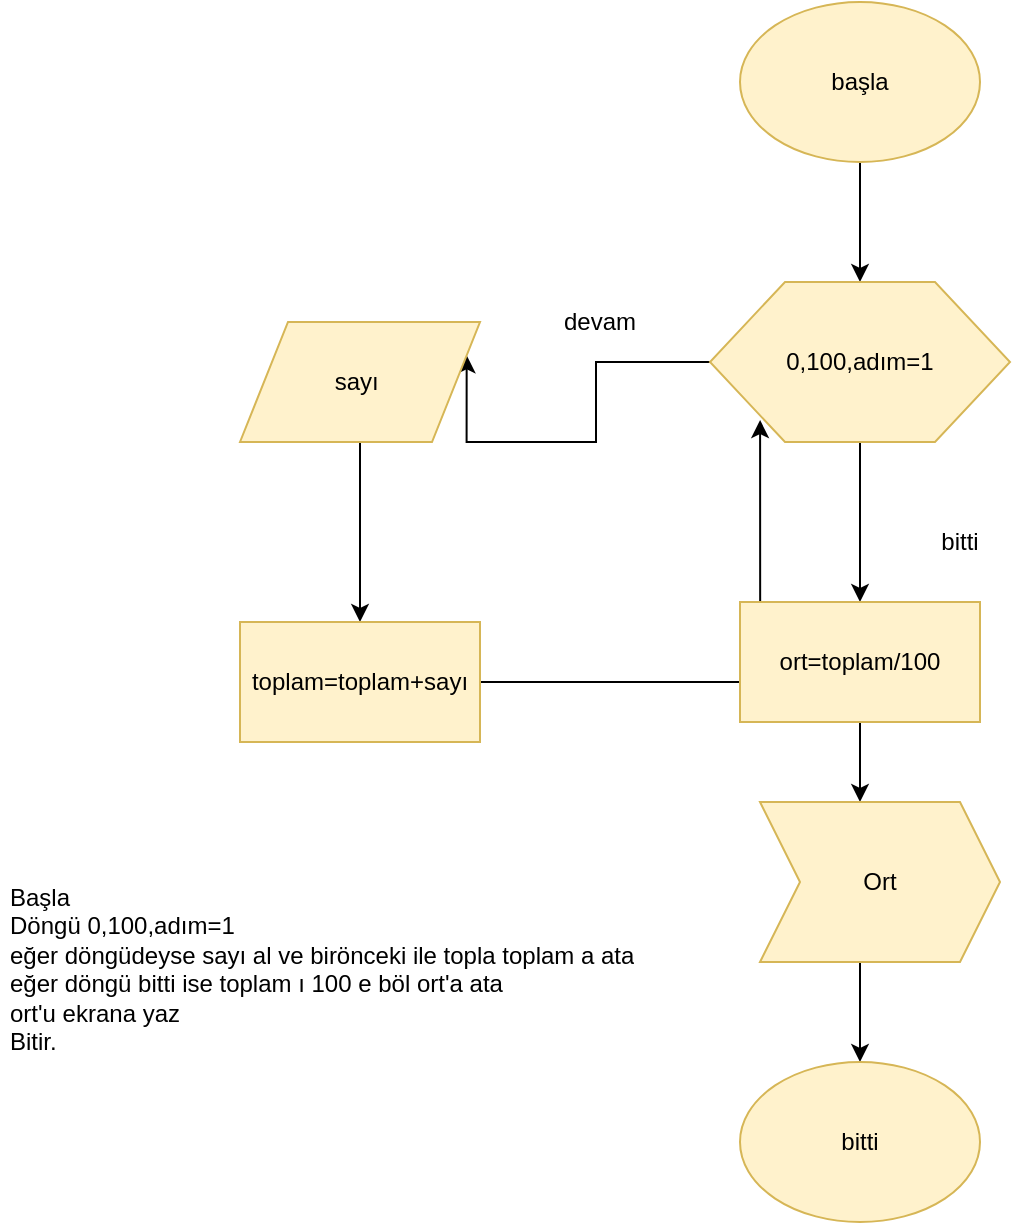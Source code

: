 <mxfile version="12.1.2" type="github" pages="1"><diagram id="Ka2ga6lnMJTDosb9xP_4" name="Page-1"><mxGraphModel dx="854" dy="436" grid="1" gridSize="10" guides="1" tooltips="1" connect="1" arrows="1" fold="1" page="1" pageScale="1" pageWidth="827" pageHeight="1169" math="0" shadow="0"><root><mxCell id="0"/><mxCell id="1" parent="0"/><mxCell id="Yf7EZ0w-4m1fQxnWluso-2" value="&lt;h1&gt;&lt;br&gt;&lt;/h1&gt;&lt;div&gt;Başla&lt;/div&gt;&lt;div&gt;Döngü 0,100,adım=1&lt;/div&gt;&lt;div&gt;eğer döngüdeyse sayı al ve birönceki ile topla toplam a ata&lt;/div&gt;&lt;div&gt;eğer döngü bitti ise toplam ı 100 e böl ort'a ata&lt;/div&gt;&lt;div&gt;ort'u ekrana yaz&lt;/div&gt;&lt;div&gt;Bitir.&lt;/div&gt;&lt;div&gt;&lt;br&gt;&lt;/div&gt;" style="text;html=1;strokeColor=none;fillColor=none;spacing=5;spacingTop=-20;whiteSpace=wrap;overflow=hidden;rounded=0;" parent="1" vertex="1"><mxGeometry x="50" y="470" width="330" height="200" as="geometry"/></mxCell><mxCell id="Yf7EZ0w-4m1fQxnWluso-9" style="edgeStyle=orthogonalEdgeStyle;rounded=0;orthogonalLoop=1;jettySize=auto;html=1;exitX=0.5;exitY=1;exitDx=0;exitDy=0;" parent="1" source="Yf7EZ0w-4m1fQxnWluso-6" target="Yf7EZ0w-4m1fQxnWluso-8" edge="1"><mxGeometry relative="1" as="geometry"/></mxCell><mxCell id="Yf7EZ0w-4m1fQxnWluso-6" value="başla" style="ellipse;whiteSpace=wrap;html=1;fillColor=#fff2cc;strokeColor=#d6b656;" parent="1" vertex="1"><mxGeometry x="420" y="80" width="120" height="80" as="geometry"/></mxCell><mxCell id="Yf7EZ0w-4m1fQxnWluso-10" style="edgeStyle=orthogonalEdgeStyle;rounded=0;orthogonalLoop=1;jettySize=auto;html=1;entryX=1;entryY=0.25;entryDx=0;entryDy=0;" parent="1" source="Yf7EZ0w-4m1fQxnWluso-8" target="Yf7EZ0w-4m1fQxnWluso-15" edge="1"><mxGeometry relative="1" as="geometry"><mxPoint x="310" y="260" as="targetPoint"/><Array as="points"><mxPoint x="348" y="260"/><mxPoint x="348" y="300"/><mxPoint x="283" y="300"/></Array></mxGeometry></mxCell><mxCell id="Yf7EZ0w-4m1fQxnWluso-13" value="" style="edgeStyle=orthogonalEdgeStyle;rounded=0;orthogonalLoop=1;jettySize=auto;html=1;" parent="1" source="Yf7EZ0w-4m1fQxnWluso-8" edge="1"><mxGeometry relative="1" as="geometry"><mxPoint x="480" y="380" as="targetPoint"/></mxGeometry></mxCell><mxCell id="Yf7EZ0w-4m1fQxnWluso-8" value="0,100,adım=1" style="shape=hexagon;perimeter=hexagonPerimeter2;whiteSpace=wrap;html=1;fillColor=#fff2cc;strokeColor=#d6b656;" parent="1" vertex="1"><mxGeometry x="405" y="220" width="150" height="80" as="geometry"/></mxCell><mxCell id="Yf7EZ0w-4m1fQxnWluso-11" value="devam" style="text;html=1;strokeColor=none;fillColor=none;align=center;verticalAlign=middle;whiteSpace=wrap;rounded=0;" parent="1" vertex="1"><mxGeometry x="330" y="230" width="40" height="20" as="geometry"/></mxCell><mxCell id="Yf7EZ0w-4m1fQxnWluso-14" value="bitti" style="text;html=1;strokeColor=none;fillColor=none;align=center;verticalAlign=middle;whiteSpace=wrap;rounded=0;" parent="1" vertex="1"><mxGeometry x="510" y="340" width="40" height="20" as="geometry"/></mxCell><mxCell id="Yf7EZ0w-4m1fQxnWluso-17" style="edgeStyle=orthogonalEdgeStyle;rounded=0;orthogonalLoop=1;jettySize=auto;html=1;" parent="1" source="Yf7EZ0w-4m1fQxnWluso-15" target="Yf7EZ0w-4m1fQxnWluso-16" edge="1"><mxGeometry relative="1" as="geometry"/></mxCell><mxCell id="Yf7EZ0w-4m1fQxnWluso-15" value="sayı&amp;nbsp;" style="shape=parallelogram;perimeter=parallelogramPerimeter;whiteSpace=wrap;html=1;fillColor=#fff2cc;strokeColor=#d6b656;" parent="1" vertex="1"><mxGeometry x="170" y="240" width="120" height="60" as="geometry"/></mxCell><mxCell id="Yf7EZ0w-4m1fQxnWluso-18" style="edgeStyle=orthogonalEdgeStyle;rounded=0;orthogonalLoop=1;jettySize=auto;html=1;entryX=0.167;entryY=0.863;entryDx=0;entryDy=0;entryPerimeter=0;" parent="1" source="Yf7EZ0w-4m1fQxnWluso-16" target="Yf7EZ0w-4m1fQxnWluso-8" edge="1"><mxGeometry relative="1" as="geometry"><mxPoint x="350" y="350" as="targetPoint"/></mxGeometry></mxCell><mxCell id="Yf7EZ0w-4m1fQxnWluso-16" value="toplam=toplam+sayı" style="rounded=0;whiteSpace=wrap;html=1;fillColor=#fff2cc;strokeColor=#d6b656;" parent="1" vertex="1"><mxGeometry x="170" y="390" width="120" height="60" as="geometry"/></mxCell><mxCell id="Yf7EZ0w-4m1fQxnWluso-20" style="edgeStyle=orthogonalEdgeStyle;rounded=0;orthogonalLoop=1;jettySize=auto;html=1;" parent="1" source="Yf7EZ0w-4m1fQxnWluso-19" edge="1"><mxGeometry relative="1" as="geometry"><mxPoint x="480" y="480" as="targetPoint"/></mxGeometry></mxCell><mxCell id="Yf7EZ0w-4m1fQxnWluso-19" value="ort=toplam/100" style="rounded=0;whiteSpace=wrap;html=1;fillColor=#fff2cc;strokeColor=#d6b656;" parent="1" vertex="1"><mxGeometry x="420" y="380" width="120" height="60" as="geometry"/></mxCell><mxCell id="Yf7EZ0w-4m1fQxnWluso-22" style="edgeStyle=orthogonalEdgeStyle;rounded=0;orthogonalLoop=1;jettySize=auto;html=1;" parent="1" edge="1"><mxGeometry relative="1" as="geometry"><mxPoint x="480" y="610" as="targetPoint"/><mxPoint x="480" y="560" as="sourcePoint"/></mxGeometry></mxCell><mxCell id="Yf7EZ0w-4m1fQxnWluso-23" value="bitti" style="ellipse;whiteSpace=wrap;html=1;fillColor=#fff2cc;strokeColor=#d6b656;" parent="1" vertex="1"><mxGeometry x="420" y="610" width="120" height="80" as="geometry"/></mxCell><mxCell id="Yz1i9EG6p1UC2loz88AE-1" value="Ort" style="shape=step;perimeter=stepPerimeter;whiteSpace=wrap;html=1;fixedSize=1;fillColor=#fff2cc;strokeColor=#d6b656;" vertex="1" parent="1"><mxGeometry x="430" y="480" width="120" height="80" as="geometry"/></mxCell></root></mxGraphModel></diagram></mxfile>